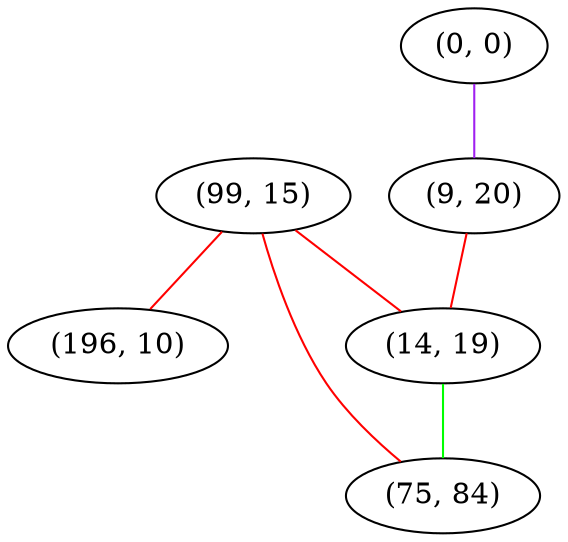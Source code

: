 graph "" {
"(99, 15)";
"(0, 0)";
"(9, 20)";
"(196, 10)";
"(14, 19)";
"(75, 84)";
"(99, 15)" -- "(14, 19)"  [color=red, key=0, weight=1];
"(99, 15)" -- "(196, 10)"  [color=red, key=0, weight=1];
"(99, 15)" -- "(75, 84)"  [color=red, key=0, weight=1];
"(0, 0)" -- "(9, 20)"  [color=purple, key=0, weight=4];
"(9, 20)" -- "(14, 19)"  [color=red, key=0, weight=1];
"(14, 19)" -- "(75, 84)"  [color=green, key=0, weight=2];
}
